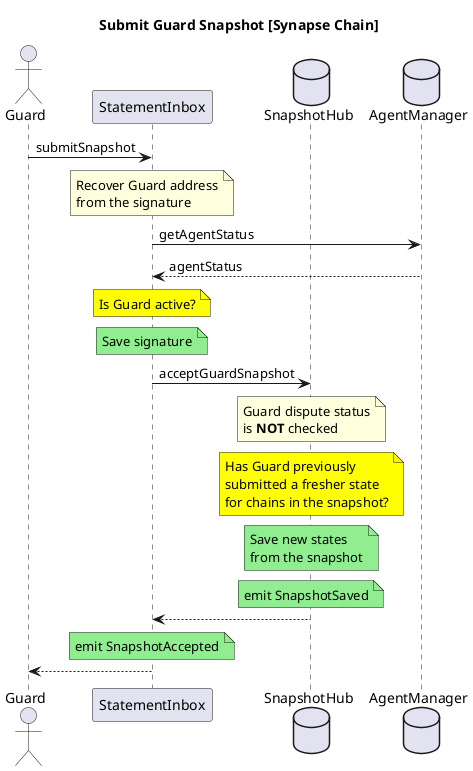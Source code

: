 @startuml SubmitSnapshot
title Submit Guard Snapshot [Synapse Chain]
' Ordering of the participants
actor "Guard" as G
participant "StatementInbox" as SI
database "SnapshotHub" as SH
database "AgentManager" as AM
' Sequence of operations
G -> SI: submitSnapshot
note over SI
    Recover Guard address
    from the signature
end note
SI -> AM: getAgentStatus
AM --> SI: agentStatus
note over SI #Yellow
    Is Guard active?
end note
note over SI #LightGreen
    Save signature
end note
SI -> SH: acceptGuardSnapshot
note over SH
    Guard dispute status
    is **NOT** checked
end note
note over SH #Yellow
    Has Guard previously
    submitted a fresher state
    for chains in the snapshot?
end note
note over SH #LightGreen
    Save new states
    from the snapshot
end note
note over SH #LightGreen
    emit SnapshotSaved
end note
SH --> SI
note over SI #LightGreen
    emit SnapshotAccepted
end note
SI --> G
@enduml
